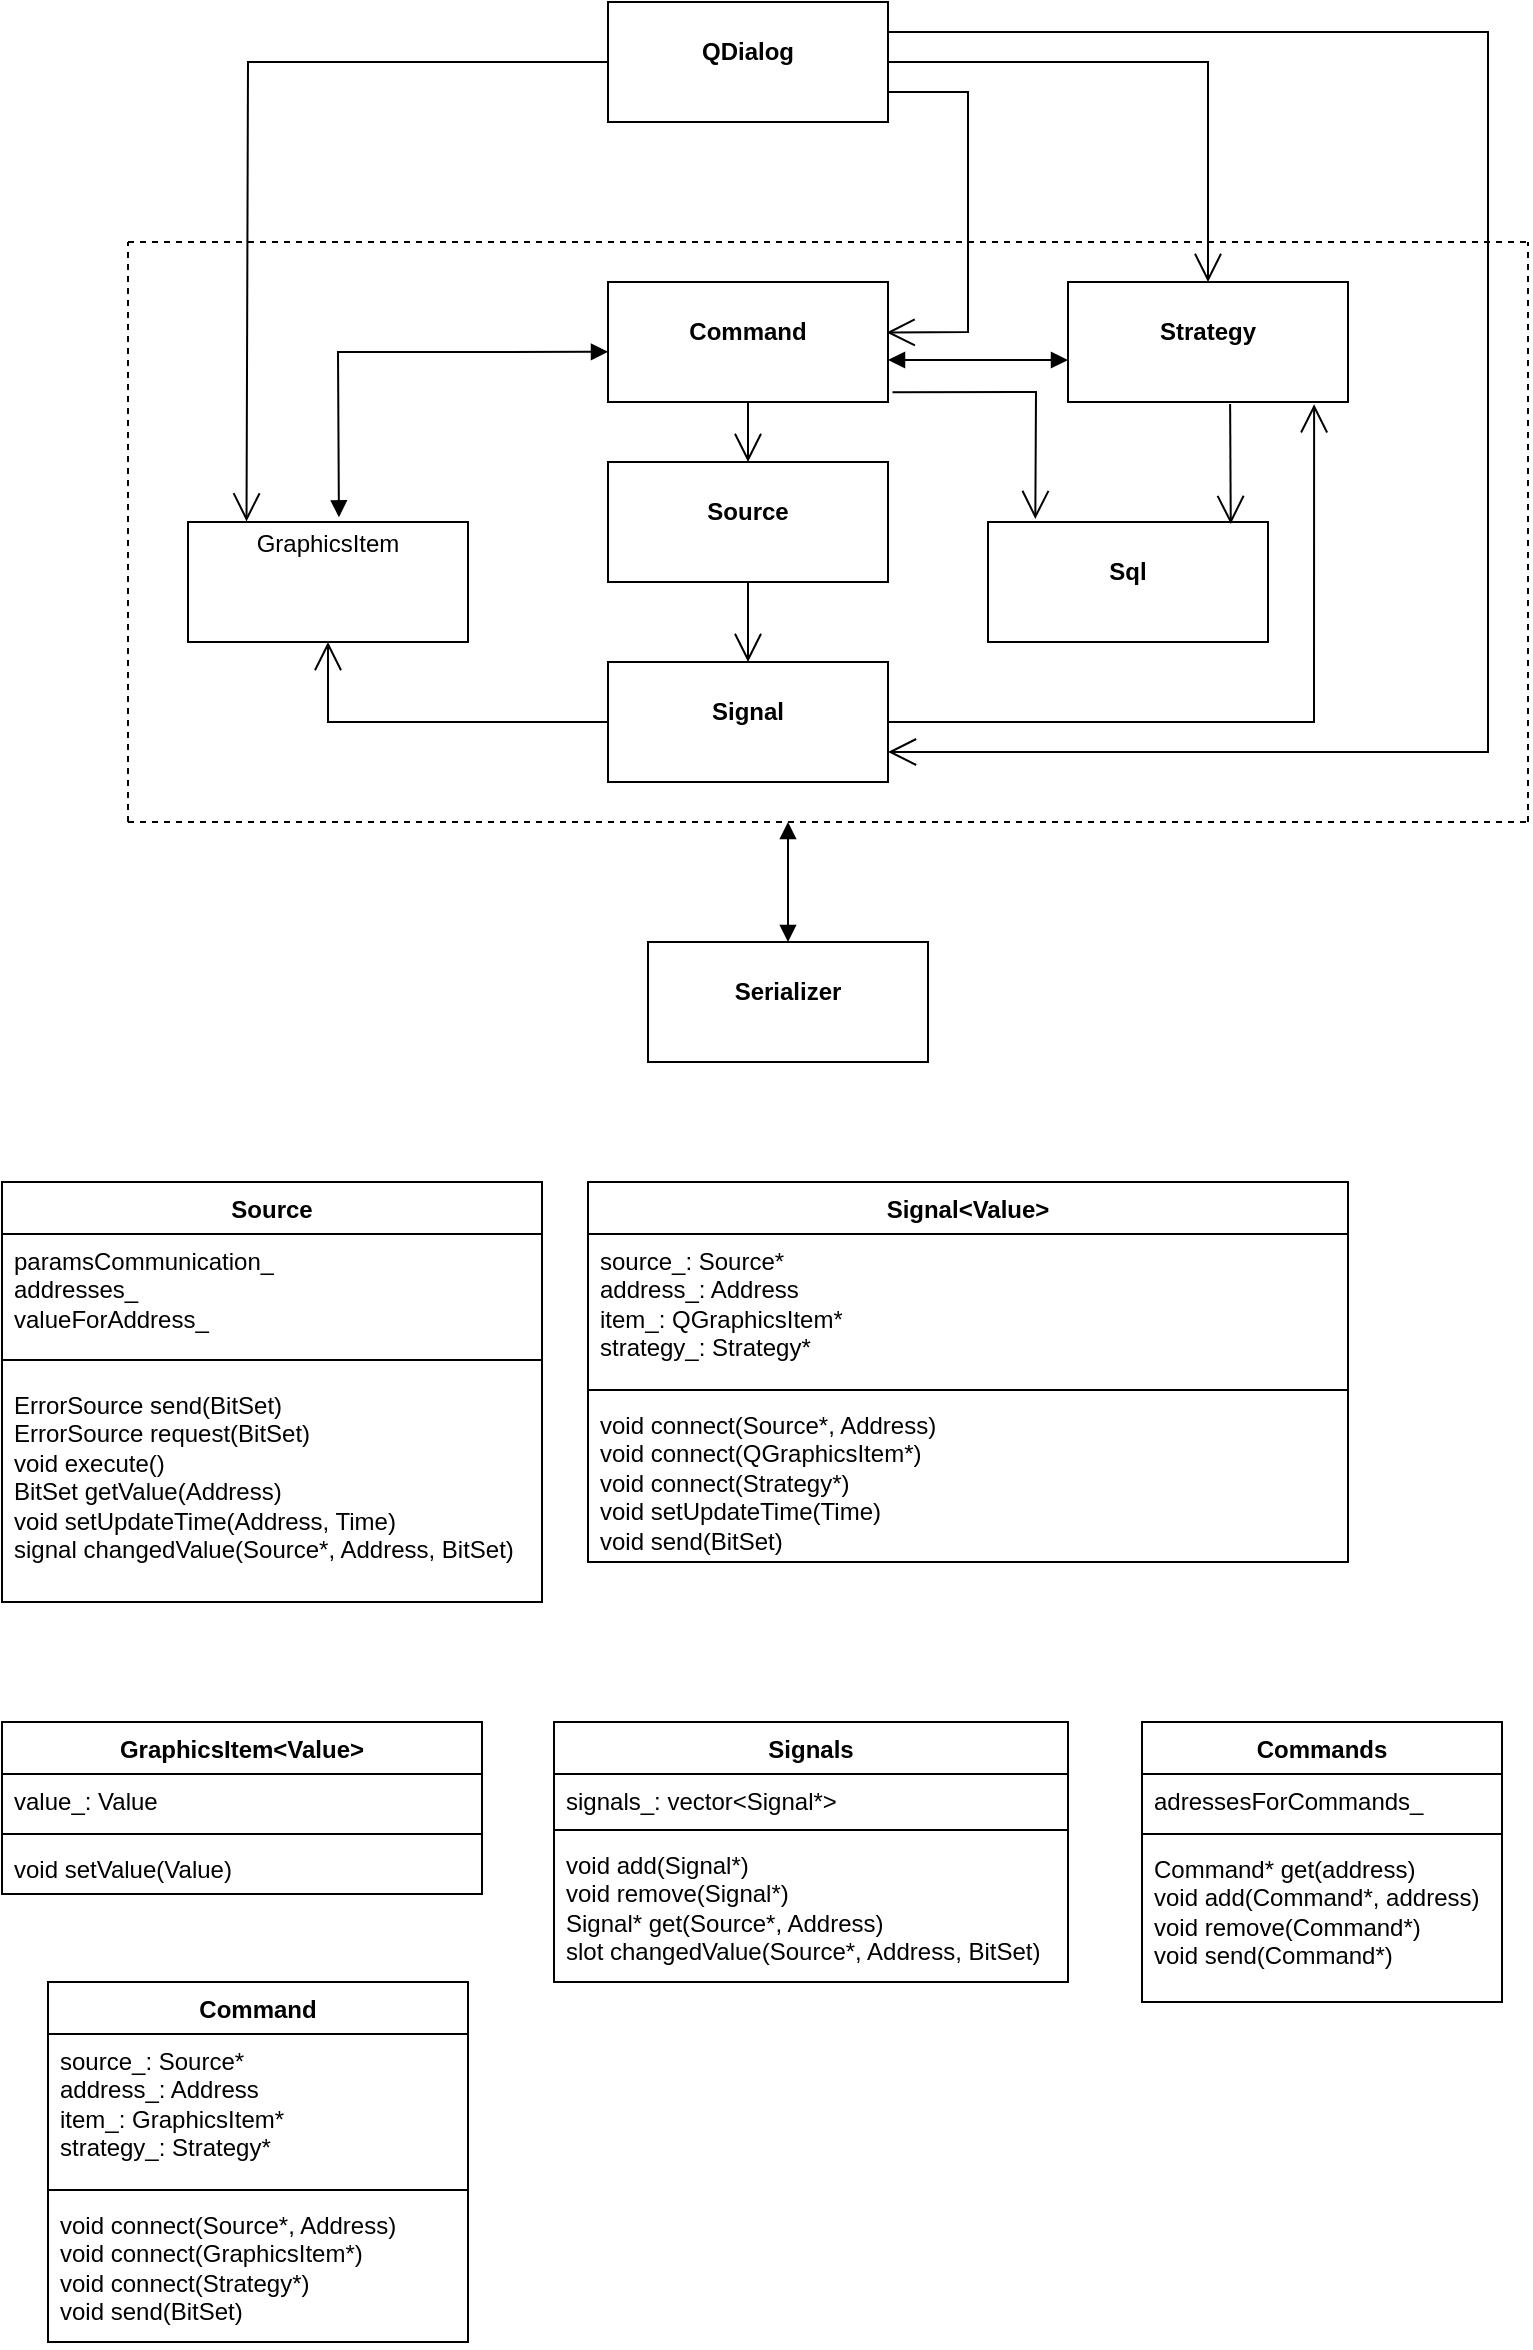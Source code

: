 <mxfile version="24.6.1" type="device">
  <diagram id="C5RBs43oDa-KdzZeNtuy" name="Page-1">
    <mxGraphModel dx="1195" dy="703" grid="1" gridSize="10" guides="1" tooltips="1" connect="1" arrows="1" fold="1" page="1" pageScale="1" pageWidth="827" pageHeight="1169" math="0" shadow="0">
      <root>
        <mxCell id="WIyWlLk6GJQsqaUBKTNV-0" />
        <mxCell id="WIyWlLk6GJQsqaUBKTNV-1" parent="WIyWlLk6GJQsqaUBKTNV-0" />
        <mxCell id="EBoMjYvq3vsDPdnsoRML-0" value="&lt;p style=&quot;margin:0px;margin-top:4px;text-align:center;&quot;&gt;GraphicsItem&lt;/p&gt;" style="verticalAlign=top;align=left;overflow=fill;html=1;whiteSpace=wrap;" parent="WIyWlLk6GJQsqaUBKTNV-1" vertex="1">
          <mxGeometry x="133" y="270" width="140" height="60" as="geometry" />
        </mxCell>
        <mxCell id="EBoMjYvq3vsDPdnsoRML-1" value="&lt;p style=&quot;margin:0px;margin-top:4px;text-align:center;&quot;&gt;&lt;br&gt;&lt;b&gt;Command&lt;/b&gt;&lt;/p&gt;" style="verticalAlign=top;align=left;overflow=fill;html=1;whiteSpace=wrap;" parent="WIyWlLk6GJQsqaUBKTNV-1" vertex="1">
          <mxGeometry x="343" y="150" width="140" height="60" as="geometry" />
        </mxCell>
        <mxCell id="EBoMjYvq3vsDPdnsoRML-2" value="&lt;p style=&quot;margin:0px;margin-top:4px;text-align:center;&quot;&gt;&lt;br&gt;&lt;b&gt;Source&lt;/b&gt;&lt;/p&gt;" style="verticalAlign=top;align=left;overflow=fill;html=1;whiteSpace=wrap;" parent="WIyWlLk6GJQsqaUBKTNV-1" vertex="1">
          <mxGeometry x="343" y="240" width="140" height="60" as="geometry" />
        </mxCell>
        <mxCell id="EBoMjYvq3vsDPdnsoRML-3" value="&lt;p style=&quot;margin:0px;margin-top:4px;text-align:center;&quot;&gt;&lt;br&gt;&lt;b&gt;QDialog&lt;/b&gt;&lt;/p&gt;" style="verticalAlign=top;align=left;overflow=fill;html=1;whiteSpace=wrap;" parent="WIyWlLk6GJQsqaUBKTNV-1" vertex="1">
          <mxGeometry x="343" y="10" width="140" height="60" as="geometry" />
        </mxCell>
        <mxCell id="GGPs9ePJCMBuwQxD5sNJ-0" value="&lt;p style=&quot;margin:0px;margin-top:4px;text-align:center;&quot;&gt;&lt;br&gt;&lt;b&gt;Signal&lt;/b&gt;&lt;/p&gt;" style="verticalAlign=top;align=left;overflow=fill;html=1;whiteSpace=wrap;" parent="WIyWlLk6GJQsqaUBKTNV-1" vertex="1">
          <mxGeometry x="343" y="340" width="140" height="60" as="geometry" />
        </mxCell>
        <mxCell id="GGPs9ePJCMBuwQxD5sNJ-4" value="" style="endArrow=open;endFill=1;endSize=12;html=1;rounded=0;entryX=0.5;entryY=1;entryDx=0;entryDy=0;exitX=0;exitY=0.5;exitDx=0;exitDy=0;" parent="WIyWlLk6GJQsqaUBKTNV-1" source="GGPs9ePJCMBuwQxD5sNJ-0" target="EBoMjYvq3vsDPdnsoRML-0" edge="1">
          <mxGeometry width="160" relative="1" as="geometry">
            <mxPoint x="383" y="390" as="sourcePoint" />
            <mxPoint x="543" y="390" as="targetPoint" />
            <Array as="points">
              <mxPoint x="203" y="370" />
            </Array>
          </mxGeometry>
        </mxCell>
        <mxCell id="GGPs9ePJCMBuwQxD5sNJ-7" value="" style="endArrow=open;endFill=1;endSize=12;html=1;rounded=0;exitX=0.5;exitY=1;exitDx=0;exitDy=0;entryX=0.5;entryY=0;entryDx=0;entryDy=0;" parent="WIyWlLk6GJQsqaUBKTNV-1" source="EBoMjYvq3vsDPdnsoRML-1" target="EBoMjYvq3vsDPdnsoRML-2" edge="1">
          <mxGeometry width="160" relative="1" as="geometry">
            <mxPoint x="303" y="220" as="sourcePoint" />
            <mxPoint x="463" y="220" as="targetPoint" />
          </mxGeometry>
        </mxCell>
        <mxCell id="GGPs9ePJCMBuwQxD5sNJ-8" value="" style="endArrow=open;endFill=1;endSize=12;html=1;rounded=0;exitX=0.5;exitY=1;exitDx=0;exitDy=0;entryX=0.5;entryY=0;entryDx=0;entryDy=0;" parent="WIyWlLk6GJQsqaUBKTNV-1" source="EBoMjYvq3vsDPdnsoRML-2" target="GGPs9ePJCMBuwQxD5sNJ-0" edge="1">
          <mxGeometry width="160" relative="1" as="geometry">
            <mxPoint x="343" y="290" as="sourcePoint" />
            <mxPoint x="503" y="290" as="targetPoint" />
          </mxGeometry>
        </mxCell>
        <mxCell id="GGPs9ePJCMBuwQxD5sNJ-12" value="" style="endArrow=open;endFill=1;endSize=12;html=1;rounded=0;exitX=1;exitY=0.75;exitDx=0;exitDy=0;entryX=0.995;entryY=0.421;entryDx=0;entryDy=0;entryPerimeter=0;" parent="WIyWlLk6GJQsqaUBKTNV-1" source="EBoMjYvq3vsDPdnsoRML-3" target="EBoMjYvq3vsDPdnsoRML-1" edge="1">
          <mxGeometry width="160" relative="1" as="geometry">
            <mxPoint x="393" y="180" as="sourcePoint" />
            <mxPoint x="553" y="180" as="targetPoint" />
            <Array as="points">
              <mxPoint x="523" y="55" />
              <mxPoint x="523" y="175" />
            </Array>
          </mxGeometry>
        </mxCell>
        <mxCell id="GGPs9ePJCMBuwQxD5sNJ-13" value="" style="endArrow=open;endFill=1;endSize=12;html=1;rounded=0;exitX=1;exitY=0.25;exitDx=0;exitDy=0;entryX=1;entryY=0.75;entryDx=0;entryDy=0;" parent="WIyWlLk6GJQsqaUBKTNV-1" source="EBoMjYvq3vsDPdnsoRML-3" target="GGPs9ePJCMBuwQxD5sNJ-0" edge="1">
          <mxGeometry width="160" relative="1" as="geometry">
            <mxPoint x="393" y="180" as="sourcePoint" />
            <mxPoint x="553" y="180" as="targetPoint" />
            <Array as="points">
              <mxPoint x="783" y="25" />
              <mxPoint x="783" y="385" />
            </Array>
          </mxGeometry>
        </mxCell>
        <mxCell id="GGPs9ePJCMBuwQxD5sNJ-14" value="" style="endArrow=open;endFill=1;endSize=12;html=1;rounded=0;exitX=0;exitY=0.5;exitDx=0;exitDy=0;entryX=0.209;entryY=-0.005;entryDx=0;entryDy=0;entryPerimeter=0;" parent="WIyWlLk6GJQsqaUBKTNV-1" source="EBoMjYvq3vsDPdnsoRML-3" target="EBoMjYvq3vsDPdnsoRML-0" edge="1">
          <mxGeometry width="160" relative="1" as="geometry">
            <mxPoint x="393" y="180" as="sourcePoint" />
            <mxPoint x="553" y="180" as="targetPoint" />
            <Array as="points">
              <mxPoint x="163" y="40" />
            </Array>
          </mxGeometry>
        </mxCell>
        <mxCell id="GGPs9ePJCMBuwQxD5sNJ-15" value="&lt;p style=&quot;margin:0px;margin-top:4px;text-align:center;&quot;&gt;&lt;br&gt;&lt;b&gt;Strategy&lt;/b&gt;&lt;/p&gt;" style="verticalAlign=top;align=left;overflow=fill;html=1;whiteSpace=wrap;" parent="WIyWlLk6GJQsqaUBKTNV-1" vertex="1">
          <mxGeometry x="573" y="150" width="140" height="60" as="geometry" />
        </mxCell>
        <mxCell id="GGPs9ePJCMBuwQxD5sNJ-16" value="" style="endArrow=open;endFill=1;endSize=12;html=1;rounded=0;exitX=1;exitY=0.5;exitDx=0;exitDy=0;entryX=0.5;entryY=0;entryDx=0;entryDy=0;" parent="WIyWlLk6GJQsqaUBKTNV-1" source="EBoMjYvq3vsDPdnsoRML-3" target="GGPs9ePJCMBuwQxD5sNJ-15" edge="1">
          <mxGeometry width="160" relative="1" as="geometry">
            <mxPoint x="393" y="240" as="sourcePoint" />
            <mxPoint x="553" y="240" as="targetPoint" />
            <Array as="points">
              <mxPoint x="643" y="40" />
            </Array>
          </mxGeometry>
        </mxCell>
        <mxCell id="GGPs9ePJCMBuwQxD5sNJ-17" value="" style="endArrow=block;startArrow=block;endFill=1;startFill=1;html=1;rounded=0;exitX=1;exitY=0.75;exitDx=0;exitDy=0;entryX=0;entryY=0.75;entryDx=0;entryDy=0;" parent="WIyWlLk6GJQsqaUBKTNV-1" edge="1">
          <mxGeometry width="160" relative="1" as="geometry">
            <mxPoint x="483" y="189" as="sourcePoint" />
            <mxPoint x="573" y="189" as="targetPoint" />
          </mxGeometry>
        </mxCell>
        <mxCell id="GGPs9ePJCMBuwQxD5sNJ-18" value="" style="endArrow=block;startArrow=block;endFill=1;startFill=1;html=1;rounded=0;exitX=0.539;exitY=-0.039;exitDx=0;exitDy=0;exitPerimeter=0;entryX=0;entryY=0.582;entryDx=0;entryDy=0;entryPerimeter=0;" parent="WIyWlLk6GJQsqaUBKTNV-1" source="EBoMjYvq3vsDPdnsoRML-0" target="EBoMjYvq3vsDPdnsoRML-1" edge="1">
          <mxGeometry width="160" relative="1" as="geometry">
            <mxPoint x="393" y="240" as="sourcePoint" />
            <mxPoint x="553" y="240" as="targetPoint" />
            <Array as="points">
              <mxPoint x="208" y="185" />
            </Array>
          </mxGeometry>
        </mxCell>
        <mxCell id="GGPs9ePJCMBuwQxD5sNJ-19" value="" style="endArrow=open;endFill=1;endSize=12;html=1;rounded=0;exitX=1;exitY=0.5;exitDx=0;exitDy=0;entryX=0.879;entryY=1.019;entryDx=0;entryDy=0;entryPerimeter=0;" parent="WIyWlLk6GJQsqaUBKTNV-1" source="GGPs9ePJCMBuwQxD5sNJ-0" target="GGPs9ePJCMBuwQxD5sNJ-15" edge="1">
          <mxGeometry width="160" relative="1" as="geometry">
            <mxPoint x="393" y="240" as="sourcePoint" />
            <mxPoint x="553" y="240" as="targetPoint" />
            <Array as="points">
              <mxPoint x="696" y="370" />
            </Array>
          </mxGeometry>
        </mxCell>
        <mxCell id="GGPs9ePJCMBuwQxD5sNJ-22" value="&lt;p style=&quot;margin:0px;margin-top:4px;text-align:center;&quot;&gt;&lt;br&gt;&lt;b&gt;Sql&lt;/b&gt;&lt;/p&gt;" style="verticalAlign=top;align=left;overflow=fill;html=1;whiteSpace=wrap;" parent="WIyWlLk6GJQsqaUBKTNV-1" vertex="1">
          <mxGeometry x="533" y="270" width="140" height="60" as="geometry" />
        </mxCell>
        <mxCell id="GGPs9ePJCMBuwQxD5sNJ-24" value="" style="endArrow=open;endFill=1;endSize=12;html=1;rounded=0;exitX=1.016;exitY=0.919;exitDx=0;exitDy=0;exitPerimeter=0;entryX=0.169;entryY=-0.025;entryDx=0;entryDy=0;entryPerimeter=0;" parent="WIyWlLk6GJQsqaUBKTNV-1" source="EBoMjYvq3vsDPdnsoRML-1" target="GGPs9ePJCMBuwQxD5sNJ-22" edge="1">
          <mxGeometry width="160" relative="1" as="geometry">
            <mxPoint x="443" y="250" as="sourcePoint" />
            <mxPoint x="603" y="250" as="targetPoint" />
            <Array as="points">
              <mxPoint x="557" y="205" />
            </Array>
          </mxGeometry>
        </mxCell>
        <mxCell id="GGPs9ePJCMBuwQxD5sNJ-25" value="" style="endArrow=none;dashed=1;html=1;rounded=0;" parent="WIyWlLk6GJQsqaUBKTNV-1" edge="1">
          <mxGeometry width="50" height="50" relative="1" as="geometry">
            <mxPoint x="103" y="130" as="sourcePoint" />
            <mxPoint x="803" y="130" as="targetPoint" />
          </mxGeometry>
        </mxCell>
        <mxCell id="GGPs9ePJCMBuwQxD5sNJ-26" value="" style="endArrow=none;dashed=1;html=1;rounded=0;" parent="WIyWlLk6GJQsqaUBKTNV-1" edge="1">
          <mxGeometry width="50" height="50" relative="1" as="geometry">
            <mxPoint x="103" y="420" as="sourcePoint" />
            <mxPoint x="103" y="130" as="targetPoint" />
          </mxGeometry>
        </mxCell>
        <mxCell id="GGPs9ePJCMBuwQxD5sNJ-27" value="" style="endArrow=none;dashed=1;html=1;rounded=0;" parent="WIyWlLk6GJQsqaUBKTNV-1" edge="1">
          <mxGeometry width="50" height="50" relative="1" as="geometry">
            <mxPoint x="103" y="420" as="sourcePoint" />
            <mxPoint x="803" y="420" as="targetPoint" />
          </mxGeometry>
        </mxCell>
        <mxCell id="GGPs9ePJCMBuwQxD5sNJ-28" value="" style="endArrow=none;dashed=1;html=1;rounded=0;" parent="WIyWlLk6GJQsqaUBKTNV-1" edge="1">
          <mxGeometry width="50" height="50" relative="1" as="geometry">
            <mxPoint x="803" y="420" as="sourcePoint" />
            <mxPoint x="803" y="130" as="targetPoint" />
          </mxGeometry>
        </mxCell>
        <mxCell id="GGPs9ePJCMBuwQxD5sNJ-29" value="&lt;p style=&quot;margin:0px;margin-top:4px;text-align:center;&quot;&gt;&lt;br&gt;&lt;b&gt;Serializer&lt;/b&gt;&lt;/p&gt;" style="verticalAlign=top;align=left;overflow=fill;html=1;whiteSpace=wrap;" parent="WIyWlLk6GJQsqaUBKTNV-1" vertex="1">
          <mxGeometry x="363" y="480" width="140" height="60" as="geometry" />
        </mxCell>
        <mxCell id="GGPs9ePJCMBuwQxD5sNJ-30" value="" style="endArrow=block;startArrow=block;endFill=1;startFill=1;html=1;rounded=0;" parent="WIyWlLk6GJQsqaUBKTNV-1" target="GGPs9ePJCMBuwQxD5sNJ-29" edge="1">
          <mxGeometry width="160" relative="1" as="geometry">
            <mxPoint x="433" y="420" as="sourcePoint" />
            <mxPoint x="553" y="360" as="targetPoint" />
          </mxGeometry>
        </mxCell>
        <mxCell id="o8ogbDe5hiVy13YJEDdy-0" value="" style="endArrow=open;endFill=1;endSize=12;html=1;rounded=0;exitX=0.579;exitY=1.017;exitDx=0;exitDy=0;exitPerimeter=0;entryX=0.867;entryY=0.017;entryDx=0;entryDy=0;entryPerimeter=0;" parent="WIyWlLk6GJQsqaUBKTNV-1" source="GGPs9ePJCMBuwQxD5sNJ-15" target="GGPs9ePJCMBuwQxD5sNJ-22" edge="1">
          <mxGeometry width="160" relative="1" as="geometry">
            <mxPoint x="333" y="470" as="sourcePoint" />
            <mxPoint x="493" y="470" as="targetPoint" />
          </mxGeometry>
        </mxCell>
        <mxCell id="o8ogbDe5hiVy13YJEDdy-1" value="Source" style="swimlane;fontStyle=1;align=center;verticalAlign=top;childLayout=stackLayout;horizontal=1;startSize=26;horizontalStack=0;resizeParent=1;resizeParentMax=0;resizeLast=0;collapsible=1;marginBottom=0;whiteSpace=wrap;html=1;" parent="WIyWlLk6GJQsqaUBKTNV-1" vertex="1">
          <mxGeometry x="40" y="600" width="270" height="210" as="geometry" />
        </mxCell>
        <mxCell id="o8ogbDe5hiVy13YJEDdy-2" value="paramsCommunication_&lt;div&gt;addresses_&lt;/div&gt;&lt;div&gt;valueForAddress_&lt;/div&gt;" style="text;strokeColor=none;fillColor=none;align=left;verticalAlign=top;spacingLeft=4;spacingRight=4;overflow=hidden;rotatable=0;points=[[0,0.5],[1,0.5]];portConstraint=eastwest;whiteSpace=wrap;html=1;" parent="o8ogbDe5hiVy13YJEDdy-1" vertex="1">
          <mxGeometry y="26" width="270" height="54" as="geometry" />
        </mxCell>
        <mxCell id="o8ogbDe5hiVy13YJEDdy-3" value="" style="line;strokeWidth=1;fillColor=none;align=left;verticalAlign=middle;spacingTop=-1;spacingLeft=3;spacingRight=3;rotatable=0;labelPosition=right;points=[];portConstraint=eastwest;strokeColor=inherit;" parent="o8ogbDe5hiVy13YJEDdy-1" vertex="1">
          <mxGeometry y="80" width="270" height="18" as="geometry" />
        </mxCell>
        <mxCell id="o8ogbDe5hiVy13YJEDdy-4" value="ErrorSource send(BitSet)&lt;div&gt;ErrorSource request(BitSet)&lt;/div&gt;&lt;div&gt;void execute()&lt;/div&gt;&lt;div&gt;BitSet getValue(Address)&lt;/div&gt;&lt;div&gt;void setUpdateTime(Address, Time)&lt;/div&gt;&lt;div&gt;signal changedValue(Source*, Address, BitSet)&lt;/div&gt;" style="text;strokeColor=none;fillColor=none;align=left;verticalAlign=top;spacingLeft=4;spacingRight=4;overflow=hidden;rotatable=0;points=[[0,0.5],[1,0.5]];portConstraint=eastwest;whiteSpace=wrap;html=1;" parent="o8ogbDe5hiVy13YJEDdy-1" vertex="1">
          <mxGeometry y="98" width="270" height="112" as="geometry" />
        </mxCell>
        <mxCell id="o8ogbDe5hiVy13YJEDdy-9" value="GraphicsItem&amp;lt;Value&amp;gt;" style="swimlane;fontStyle=1;align=center;verticalAlign=top;childLayout=stackLayout;horizontal=1;startSize=26;horizontalStack=0;resizeParent=1;resizeParentMax=0;resizeLast=0;collapsible=1;marginBottom=0;whiteSpace=wrap;html=1;" parent="WIyWlLk6GJQsqaUBKTNV-1" vertex="1">
          <mxGeometry x="40" y="870" width="240" height="86" as="geometry" />
        </mxCell>
        <mxCell id="o8ogbDe5hiVy13YJEDdy-10" value="value_: Value" style="text;strokeColor=none;fillColor=none;align=left;verticalAlign=top;spacingLeft=4;spacingRight=4;overflow=hidden;rotatable=0;points=[[0,0.5],[1,0.5]];portConstraint=eastwest;whiteSpace=wrap;html=1;" parent="o8ogbDe5hiVy13YJEDdy-9" vertex="1">
          <mxGeometry y="26" width="240" height="26" as="geometry" />
        </mxCell>
        <mxCell id="o8ogbDe5hiVy13YJEDdy-11" value="" style="line;strokeWidth=1;fillColor=none;align=left;verticalAlign=middle;spacingTop=-1;spacingLeft=3;spacingRight=3;rotatable=0;labelPosition=right;points=[];portConstraint=eastwest;strokeColor=inherit;" parent="o8ogbDe5hiVy13YJEDdy-9" vertex="1">
          <mxGeometry y="52" width="240" height="8" as="geometry" />
        </mxCell>
        <mxCell id="o8ogbDe5hiVy13YJEDdy-12" value="void setValue(Value)" style="text;strokeColor=none;fillColor=none;align=left;verticalAlign=top;spacingLeft=4;spacingRight=4;overflow=hidden;rotatable=0;points=[[0,0.5],[1,0.5]];portConstraint=eastwest;whiteSpace=wrap;html=1;" parent="o8ogbDe5hiVy13YJEDdy-9" vertex="1">
          <mxGeometry y="60" width="240" height="26" as="geometry" />
        </mxCell>
        <mxCell id="sNqJLVmDUxaatNrLWist-4" value="Commands" style="swimlane;fontStyle=1;align=center;verticalAlign=top;childLayout=stackLayout;horizontal=1;startSize=26;horizontalStack=0;resizeParent=1;resizeParentMax=0;resizeLast=0;collapsible=1;marginBottom=0;whiteSpace=wrap;html=1;" parent="WIyWlLk6GJQsqaUBKTNV-1" vertex="1">
          <mxGeometry x="610" y="870" width="180" height="140" as="geometry" />
        </mxCell>
        <mxCell id="sNqJLVmDUxaatNrLWist-5" value="adressesForCommands_" style="text;strokeColor=none;fillColor=none;align=left;verticalAlign=top;spacingLeft=4;spacingRight=4;overflow=hidden;rotatable=0;points=[[0,0.5],[1,0.5]];portConstraint=eastwest;whiteSpace=wrap;html=1;" parent="sNqJLVmDUxaatNrLWist-4" vertex="1">
          <mxGeometry y="26" width="180" height="26" as="geometry" />
        </mxCell>
        <mxCell id="sNqJLVmDUxaatNrLWist-6" value="" style="line;strokeWidth=1;fillColor=none;align=left;verticalAlign=middle;spacingTop=-1;spacingLeft=3;spacingRight=3;rotatable=0;labelPosition=right;points=[];portConstraint=eastwest;strokeColor=inherit;" parent="sNqJLVmDUxaatNrLWist-4" vertex="1">
          <mxGeometry y="52" width="180" height="8" as="geometry" />
        </mxCell>
        <mxCell id="sNqJLVmDUxaatNrLWist-7" value="&lt;div&gt;Command* get(address)&lt;/div&gt;&lt;div&gt;void add(Command*, address)&lt;/div&gt;&lt;div&gt;void remove(Command*)&lt;/div&gt;&lt;div&gt;void send(Command*)&lt;/div&gt;" style="text;strokeColor=none;fillColor=none;align=left;verticalAlign=top;spacingLeft=4;spacingRight=4;overflow=hidden;rotatable=0;points=[[0,0.5],[1,0.5]];portConstraint=eastwest;whiteSpace=wrap;html=1;" parent="sNqJLVmDUxaatNrLWist-4" vertex="1">
          <mxGeometry y="60" width="180" height="80" as="geometry" />
        </mxCell>
        <mxCell id="9bvBttRPLfseqG46C_Ok-13" value="Signal&amp;lt;Value&amp;gt;" style="swimlane;fontStyle=1;align=center;verticalAlign=top;childLayout=stackLayout;horizontal=1;startSize=26;horizontalStack=0;resizeParent=1;resizeParentMax=0;resizeLast=0;collapsible=1;marginBottom=0;whiteSpace=wrap;html=1;" parent="WIyWlLk6GJQsqaUBKTNV-1" vertex="1">
          <mxGeometry x="333" y="600" width="380" height="190" as="geometry" />
        </mxCell>
        <mxCell id="9bvBttRPLfseqG46C_Ok-14" value="source_: Source*&lt;div&gt;address_: Address&lt;/div&gt;&lt;div&gt;item_: QGraphicsItem*&lt;/div&gt;&lt;div&gt;strategy_: Strategy*&lt;/div&gt;" style="text;strokeColor=none;fillColor=none;align=left;verticalAlign=top;spacingLeft=4;spacingRight=4;overflow=hidden;rotatable=0;points=[[0,0.5],[1,0.5]];portConstraint=eastwest;whiteSpace=wrap;html=1;" parent="9bvBttRPLfseqG46C_Ok-13" vertex="1">
          <mxGeometry y="26" width="380" height="74" as="geometry" />
        </mxCell>
        <mxCell id="9bvBttRPLfseqG46C_Ok-15" value="" style="line;strokeWidth=1;fillColor=none;align=left;verticalAlign=middle;spacingTop=-1;spacingLeft=3;spacingRight=3;rotatable=0;labelPosition=right;points=[];portConstraint=eastwest;strokeColor=inherit;" parent="9bvBttRPLfseqG46C_Ok-13" vertex="1">
          <mxGeometry y="100" width="380" height="8" as="geometry" />
        </mxCell>
        <mxCell id="9bvBttRPLfseqG46C_Ok-16" value="void connect(Source*, Address)&lt;div&gt;void connect(QGraphicsItem*)&lt;/div&gt;&lt;div&gt;void connect(Strategy*)&lt;/div&gt;&lt;div&gt;void setUpdateTime(Time)&lt;/div&gt;&lt;div&gt;void send(BitSet)&lt;/div&gt;" style="text;strokeColor=none;fillColor=none;align=left;verticalAlign=top;spacingLeft=4;spacingRight=4;overflow=hidden;rotatable=0;points=[[0,0.5],[1,0.5]];portConstraint=eastwest;whiteSpace=wrap;html=1;" parent="9bvBttRPLfseqG46C_Ok-13" vertex="1">
          <mxGeometry y="108" width="380" height="82" as="geometry" />
        </mxCell>
        <mxCell id="9bvBttRPLfseqG46C_Ok-18" value="Signals" style="swimlane;fontStyle=1;align=center;verticalAlign=top;childLayout=stackLayout;horizontal=1;startSize=26;horizontalStack=0;resizeParent=1;resizeParentMax=0;resizeLast=0;collapsible=1;marginBottom=0;whiteSpace=wrap;html=1;" parent="WIyWlLk6GJQsqaUBKTNV-1" vertex="1">
          <mxGeometry x="316" y="870" width="257" height="130" as="geometry" />
        </mxCell>
        <mxCell id="9bvBttRPLfseqG46C_Ok-19" value="signals_: vector&amp;lt;Signal*&amp;gt;" style="text;strokeColor=none;fillColor=none;align=left;verticalAlign=top;spacingLeft=4;spacingRight=4;overflow=hidden;rotatable=0;points=[[0,0.5],[1,0.5]];portConstraint=eastwest;whiteSpace=wrap;html=1;" parent="9bvBttRPLfseqG46C_Ok-18" vertex="1">
          <mxGeometry y="26" width="257" height="24" as="geometry" />
        </mxCell>
        <mxCell id="9bvBttRPLfseqG46C_Ok-20" value="" style="line;strokeWidth=1;fillColor=none;align=left;verticalAlign=middle;spacingTop=-1;spacingLeft=3;spacingRight=3;rotatable=0;labelPosition=right;points=[];portConstraint=eastwest;strokeColor=inherit;" parent="9bvBttRPLfseqG46C_Ok-18" vertex="1">
          <mxGeometry y="50" width="257" height="8" as="geometry" />
        </mxCell>
        <mxCell id="9bvBttRPLfseqG46C_Ok-21" value="void add(Signal*)&lt;div&gt;void remove(Signal*)&lt;/div&gt;&lt;div&gt;Signal* get(Source*, Address)&lt;/div&gt;&lt;div&gt;slot changedValue(Source*, Address, BitSet)&lt;/div&gt;" style="text;strokeColor=none;fillColor=none;align=left;verticalAlign=top;spacingLeft=4;spacingRight=4;overflow=hidden;rotatable=0;points=[[0,0.5],[1,0.5]];portConstraint=eastwest;whiteSpace=wrap;html=1;" parent="9bvBttRPLfseqG46C_Ok-18" vertex="1">
          <mxGeometry y="58" width="257" height="72" as="geometry" />
        </mxCell>
        <mxCell id="Qbb_5f4Tg3McEnmBCMUW-0" value="Command" style="swimlane;fontStyle=1;align=center;verticalAlign=top;childLayout=stackLayout;horizontal=1;startSize=26;horizontalStack=0;resizeParent=1;resizeParentMax=0;resizeLast=0;collapsible=1;marginBottom=0;whiteSpace=wrap;html=1;" vertex="1" parent="WIyWlLk6GJQsqaUBKTNV-1">
          <mxGeometry x="63" y="1000" width="210" height="180" as="geometry" />
        </mxCell>
        <mxCell id="Qbb_5f4Tg3McEnmBCMUW-1" value="source_: Source*&lt;div&gt;address_: Address&lt;/div&gt;&lt;div&gt;item_: GraphicsItem*&lt;/div&gt;&lt;div&gt;strategy_: Strategy*&lt;/div&gt;" style="text;strokeColor=none;fillColor=none;align=left;verticalAlign=top;spacingLeft=4;spacingRight=4;overflow=hidden;rotatable=0;points=[[0,0.5],[1,0.5]];portConstraint=eastwest;whiteSpace=wrap;html=1;" vertex="1" parent="Qbb_5f4Tg3McEnmBCMUW-0">
          <mxGeometry y="26" width="210" height="74" as="geometry" />
        </mxCell>
        <mxCell id="Qbb_5f4Tg3McEnmBCMUW-2" value="" style="line;strokeWidth=1;fillColor=none;align=left;verticalAlign=middle;spacingTop=-1;spacingLeft=3;spacingRight=3;rotatable=0;labelPosition=right;points=[];portConstraint=eastwest;strokeColor=inherit;" vertex="1" parent="Qbb_5f4Tg3McEnmBCMUW-0">
          <mxGeometry y="100" width="210" height="8" as="geometry" />
        </mxCell>
        <mxCell id="Qbb_5f4Tg3McEnmBCMUW-3" value="void connect(Source*, Address)&lt;div&gt;void connect(GraphicsItem*)&lt;/div&gt;&lt;div&gt;void connect(Strategy*)&lt;/div&gt;&lt;div&gt;void send(BitSet)&lt;/div&gt;" style="text;strokeColor=none;fillColor=none;align=left;verticalAlign=top;spacingLeft=4;spacingRight=4;overflow=hidden;rotatable=0;points=[[0,0.5],[1,0.5]];portConstraint=eastwest;whiteSpace=wrap;html=1;" vertex="1" parent="Qbb_5f4Tg3McEnmBCMUW-0">
          <mxGeometry y="108" width="210" height="72" as="geometry" />
        </mxCell>
      </root>
    </mxGraphModel>
  </diagram>
</mxfile>
